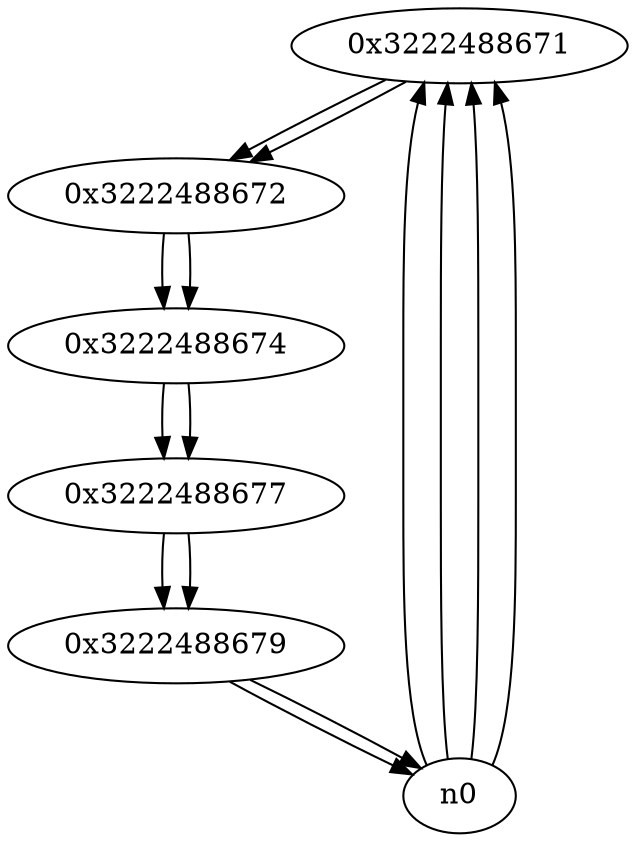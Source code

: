 digraph G{
/* nodes */
  n1 [label="0x3222488671"]
  n2 [label="0x3222488672"]
  n3 [label="0x3222488674"]
  n4 [label="0x3222488677"]
  n5 [label="0x3222488679"]
/* edges */
n1 -> n2;
n0 -> n1;
n0 -> n1;
n0 -> n1;
n0 -> n1;
n2 -> n3;
n1 -> n2;
n3 -> n4;
n2 -> n3;
n4 -> n5;
n3 -> n4;
n5 -> n0;
n5 -> n0;
n4 -> n5;
}
